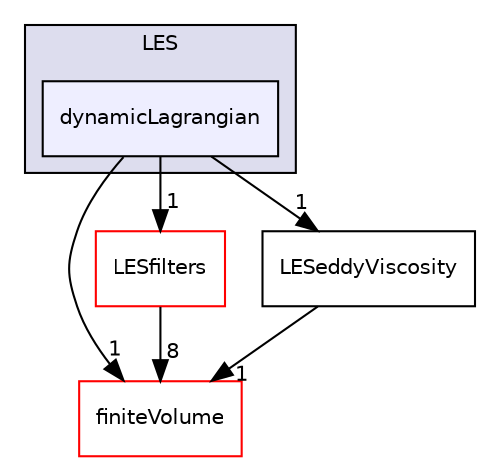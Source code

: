 digraph "src/TurbulenceModels/turbulenceModels/LES/dynamicLagrangian" {
  bgcolor=transparent;
  compound=true
  node [ fontsize="10", fontname="Helvetica"];
  edge [ labelfontsize="10", labelfontname="Helvetica"];
  subgraph clusterdir_9fc1e48ca755258281286cef4f8e0bec {
    graph [ bgcolor="#ddddee", pencolor="black", label="LES" fontname="Helvetica", fontsize="10", URL="dir_9fc1e48ca755258281286cef4f8e0bec.html"]
  dir_e077242c34334497a19516e174682da5 [shape=box, label="dynamicLagrangian", style="filled", fillcolor="#eeeeff", pencolor="black", URL="dir_e077242c34334497a19516e174682da5.html"];
  }
  dir_9bd15774b555cf7259a6fa18f99fe99b [shape=box label="finiteVolume" color="red" URL="dir_9bd15774b555cf7259a6fa18f99fe99b.html"];
  dir_7aaaefd48edc7f3cafe8020e0008f3e8 [shape=box label="LESfilters" color="red" URL="dir_7aaaefd48edc7f3cafe8020e0008f3e8.html"];
  dir_59a443f63c1732c08799bcf8a4fd11ae [shape=box label="LESeddyViscosity" URL="dir_59a443f63c1732c08799bcf8a4fd11ae.html"];
  dir_e077242c34334497a19516e174682da5->dir_9bd15774b555cf7259a6fa18f99fe99b [headlabel="1", labeldistance=1.5 headhref="dir_004074_000814.html"];
  dir_e077242c34334497a19516e174682da5->dir_7aaaefd48edc7f3cafe8020e0008f3e8 [headlabel="1", labeldistance=1.5 headhref="dir_004074_004086.html"];
  dir_e077242c34334497a19516e174682da5->dir_59a443f63c1732c08799bcf8a4fd11ae [headlabel="1", labeldistance=1.5 headhref="dir_004074_004085.html"];
  dir_7aaaefd48edc7f3cafe8020e0008f3e8->dir_9bd15774b555cf7259a6fa18f99fe99b [headlabel="8", labeldistance=1.5 headhref="dir_004086_000814.html"];
  dir_59a443f63c1732c08799bcf8a4fd11ae->dir_9bd15774b555cf7259a6fa18f99fe99b [headlabel="1", labeldistance=1.5 headhref="dir_004085_000814.html"];
}
